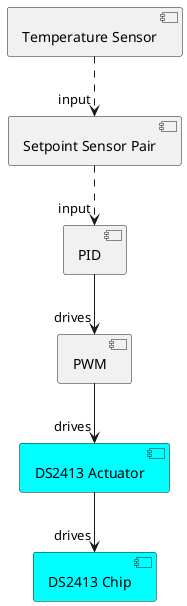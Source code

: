 @startuml OneWire control chain
component PID
component PWM
component Actuator as "DS2413 Actuator" #Cyan
component Chip as "DS2413 Chip" #Cyan
component SSP as "Setpoint Sensor Pair"
component Sensor as "Temperature Sensor"

Sensor .down.> "input" SSP
SSP .down.> "input" PID
PID -down-> "drives" PWM
PWM -down-> "drives" Actuator
Actuator -down-> "drives" Chip
@enduml